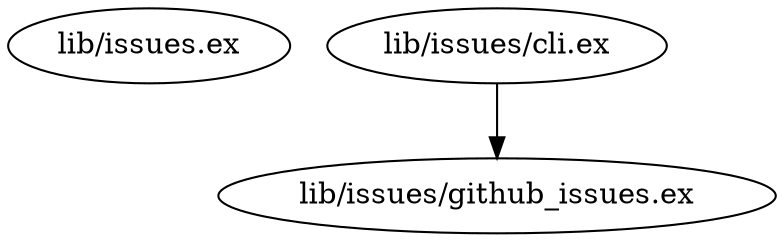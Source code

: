 digraph "xref graph" {
  "lib/issues.ex"
  "lib/issues/cli.ex"
  "lib/issues/cli.ex" -> "lib/issues/github_issues.ex"
  "lib/issues/github_issues.ex"
}
